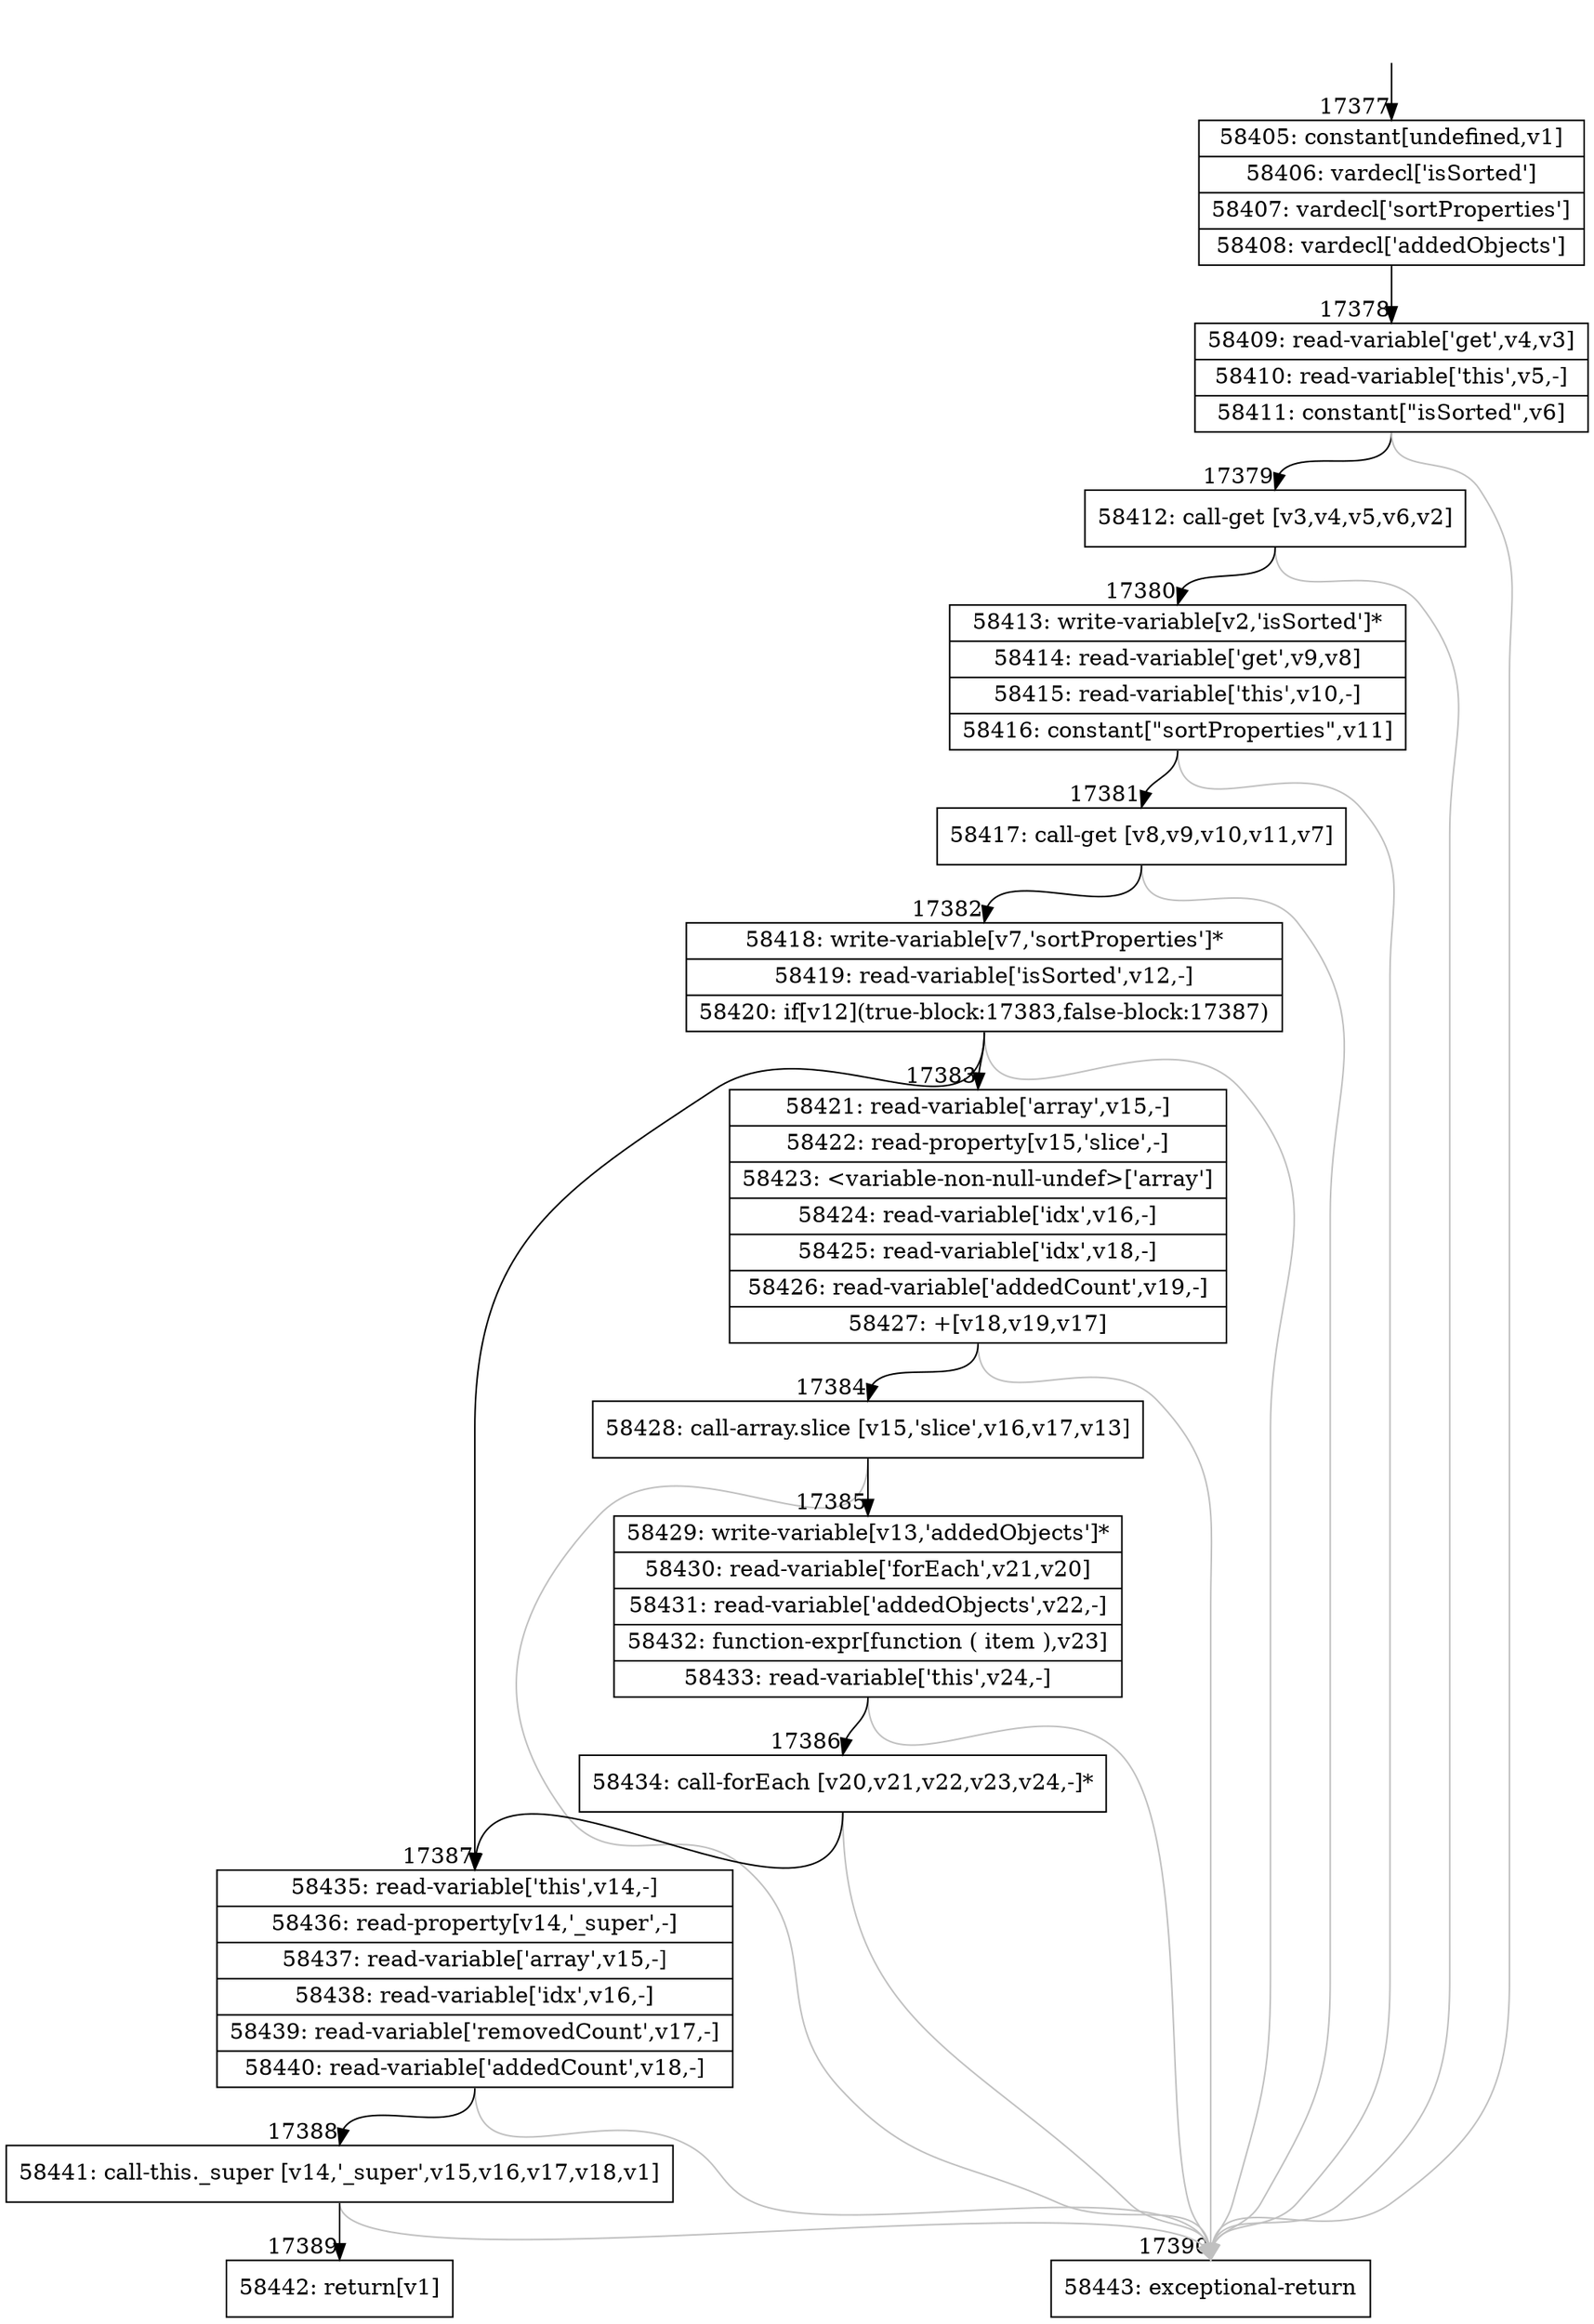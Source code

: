 digraph {
rankdir="TD"
BB_entry1500[shape=none,label=""];
BB_entry1500 -> BB17377 [tailport=s, headport=n, headlabel="    17377"]
BB17377 [shape=record label="{58405: constant[undefined,v1]|58406: vardecl['isSorted']|58407: vardecl['sortProperties']|58408: vardecl['addedObjects']}" ] 
BB17377 -> BB17378 [tailport=s, headport=n, headlabel="      17378"]
BB17378 [shape=record label="{58409: read-variable['get',v4,v3]|58410: read-variable['this',v5,-]|58411: constant[\"isSorted\",v6]}" ] 
BB17378 -> BB17379 [tailport=s, headport=n, headlabel="      17379"]
BB17378 -> BB17390 [tailport=s, headport=n, color=gray, headlabel="      17390"]
BB17379 [shape=record label="{58412: call-get [v3,v4,v5,v6,v2]}" ] 
BB17379 -> BB17380 [tailport=s, headport=n, headlabel="      17380"]
BB17379 -> BB17390 [tailport=s, headport=n, color=gray]
BB17380 [shape=record label="{58413: write-variable[v2,'isSorted']*|58414: read-variable['get',v9,v8]|58415: read-variable['this',v10,-]|58416: constant[\"sortProperties\",v11]}" ] 
BB17380 -> BB17381 [tailport=s, headport=n, headlabel="      17381"]
BB17380 -> BB17390 [tailport=s, headport=n, color=gray]
BB17381 [shape=record label="{58417: call-get [v8,v9,v10,v11,v7]}" ] 
BB17381 -> BB17382 [tailport=s, headport=n, headlabel="      17382"]
BB17381 -> BB17390 [tailport=s, headport=n, color=gray]
BB17382 [shape=record label="{58418: write-variable[v7,'sortProperties']*|58419: read-variable['isSorted',v12,-]|58420: if[v12](true-block:17383,false-block:17387)}" ] 
BB17382 -> BB17383 [tailport=s, headport=n, headlabel="      17383"]
BB17382 -> BB17387 [tailport=s, headport=n, headlabel="      17387"]
BB17382 -> BB17390 [tailport=s, headport=n, color=gray]
BB17383 [shape=record label="{58421: read-variable['array',v15,-]|58422: read-property[v15,'slice',-]|58423: \<variable-non-null-undef\>['array']|58424: read-variable['idx',v16,-]|58425: read-variable['idx',v18,-]|58426: read-variable['addedCount',v19,-]|58427: +[v18,v19,v17]}" ] 
BB17383 -> BB17384 [tailport=s, headport=n, headlabel="      17384"]
BB17383 -> BB17390 [tailport=s, headport=n, color=gray]
BB17384 [shape=record label="{58428: call-array.slice [v15,'slice',v16,v17,v13]}" ] 
BB17384 -> BB17385 [tailport=s, headport=n, headlabel="      17385"]
BB17384 -> BB17390 [tailport=s, headport=n, color=gray]
BB17385 [shape=record label="{58429: write-variable[v13,'addedObjects']*|58430: read-variable['forEach',v21,v20]|58431: read-variable['addedObjects',v22,-]|58432: function-expr[function ( item ),v23]|58433: read-variable['this',v24,-]}" ] 
BB17385 -> BB17386 [tailport=s, headport=n, headlabel="      17386"]
BB17385 -> BB17390 [tailport=s, headport=n, color=gray]
BB17386 [shape=record label="{58434: call-forEach [v20,v21,v22,v23,v24,-]*}" ] 
BB17386 -> BB17387 [tailport=s, headport=n]
BB17386 -> BB17390 [tailport=s, headport=n, color=gray]
BB17387 [shape=record label="{58435: read-variable['this',v14,-]|58436: read-property[v14,'_super',-]|58437: read-variable['array',v15,-]|58438: read-variable['idx',v16,-]|58439: read-variable['removedCount',v17,-]|58440: read-variable['addedCount',v18,-]}" ] 
BB17387 -> BB17388 [tailport=s, headport=n, headlabel="      17388"]
BB17387 -> BB17390 [tailport=s, headport=n, color=gray]
BB17388 [shape=record label="{58441: call-this._super [v14,'_super',v15,v16,v17,v18,v1]}" ] 
BB17388 -> BB17389 [tailport=s, headport=n, headlabel="      17389"]
BB17388 -> BB17390 [tailport=s, headport=n, color=gray]
BB17389 [shape=record label="{58442: return[v1]}" ] 
BB17390 [shape=record label="{58443: exceptional-return}" ] 
//#$~ 32942
}
